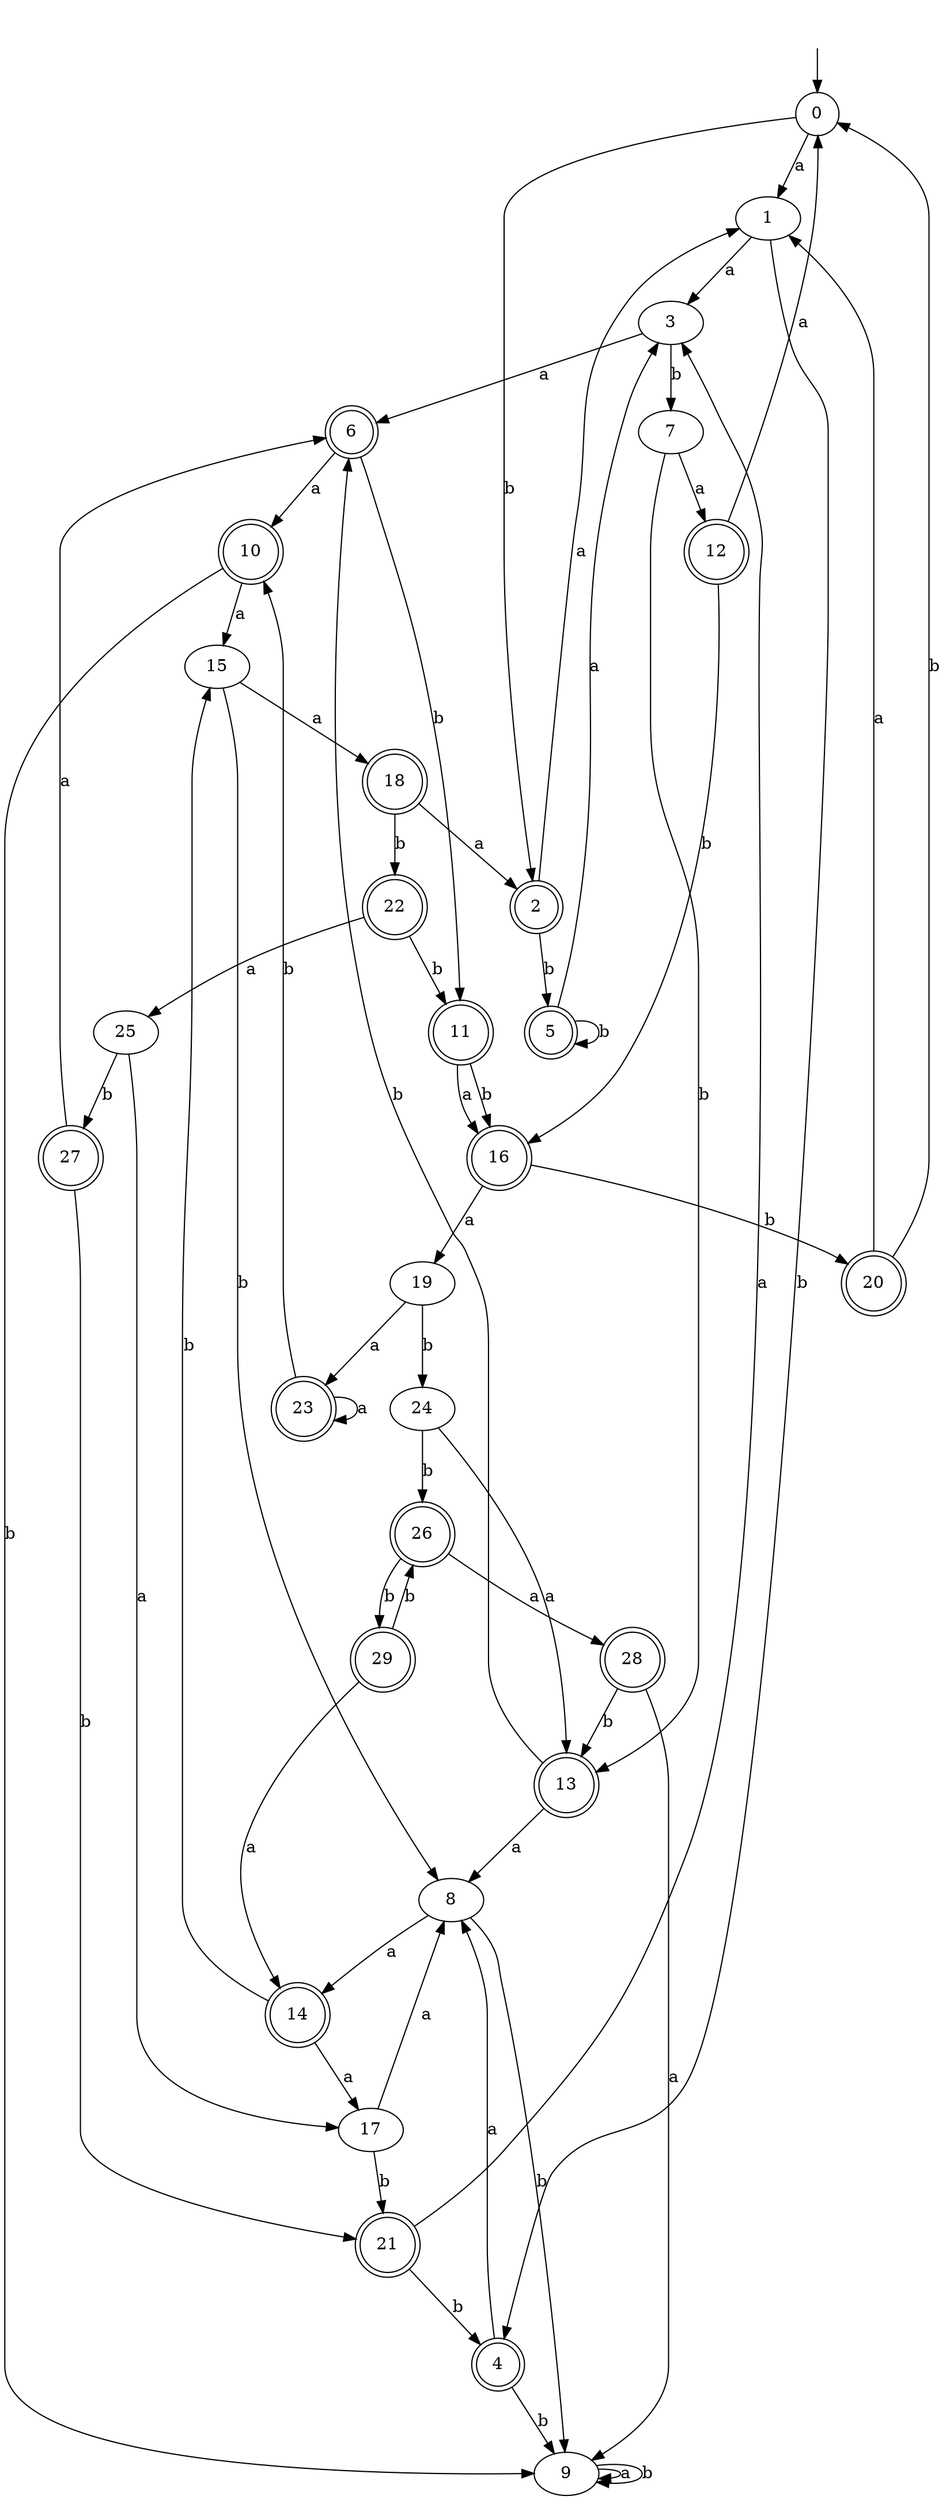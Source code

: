 digraph RandomDFA {
  __start0 [label="", shape=none];
  __start0 -> 0 [label=""];
  0 [shape=circle]
  0 -> 1 [label="a"]
  0 -> 2 [label="b"]
  1
  1 -> 3 [label="a"]
  1 -> 4 [label="b"]
  2 [shape=doublecircle]
  2 -> 1 [label="a"]
  2 -> 5 [label="b"]
  3
  3 -> 6 [label="a"]
  3 -> 7 [label="b"]
  4 [shape=doublecircle]
  4 -> 8 [label="a"]
  4 -> 9 [label="b"]
  5 [shape=doublecircle]
  5 -> 3 [label="a"]
  5 -> 5 [label="b"]
  6 [shape=doublecircle]
  6 -> 10 [label="a"]
  6 -> 11 [label="b"]
  7
  7 -> 12 [label="a"]
  7 -> 13 [label="b"]
  8
  8 -> 14 [label="a"]
  8 -> 9 [label="b"]
  9
  9 -> 9 [label="a"]
  9 -> 9 [label="b"]
  10 [shape=doublecircle]
  10 -> 15 [label="a"]
  10 -> 9 [label="b"]
  11 [shape=doublecircle]
  11 -> 16 [label="a"]
  11 -> 16 [label="b"]
  12 [shape=doublecircle]
  12 -> 0 [label="a"]
  12 -> 16 [label="b"]
  13 [shape=doublecircle]
  13 -> 8 [label="a"]
  13 -> 6 [label="b"]
  14 [shape=doublecircle]
  14 -> 17 [label="a"]
  14 -> 15 [label="b"]
  15
  15 -> 18 [label="a"]
  15 -> 8 [label="b"]
  16 [shape=doublecircle]
  16 -> 19 [label="a"]
  16 -> 20 [label="b"]
  17
  17 -> 8 [label="a"]
  17 -> 21 [label="b"]
  18 [shape=doublecircle]
  18 -> 2 [label="a"]
  18 -> 22 [label="b"]
  19
  19 -> 23 [label="a"]
  19 -> 24 [label="b"]
  20 [shape=doublecircle]
  20 -> 1 [label="a"]
  20 -> 0 [label="b"]
  21 [shape=doublecircle]
  21 -> 3 [label="a"]
  21 -> 4 [label="b"]
  22 [shape=doublecircle]
  22 -> 25 [label="a"]
  22 -> 11 [label="b"]
  23 [shape=doublecircle]
  23 -> 23 [label="a"]
  23 -> 10 [label="b"]
  24
  24 -> 13 [label="a"]
  24 -> 26 [label="b"]
  25
  25 -> 17 [label="a"]
  25 -> 27 [label="b"]
  26 [shape=doublecircle]
  26 -> 28 [label="a"]
  26 -> 29 [label="b"]
  27 [shape=doublecircle]
  27 -> 6 [label="a"]
  27 -> 21 [label="b"]
  28 [shape=doublecircle]
  28 -> 9 [label="a"]
  28 -> 13 [label="b"]
  29 [shape=doublecircle]
  29 -> 14 [label="a"]
  29 -> 26 [label="b"]
}

